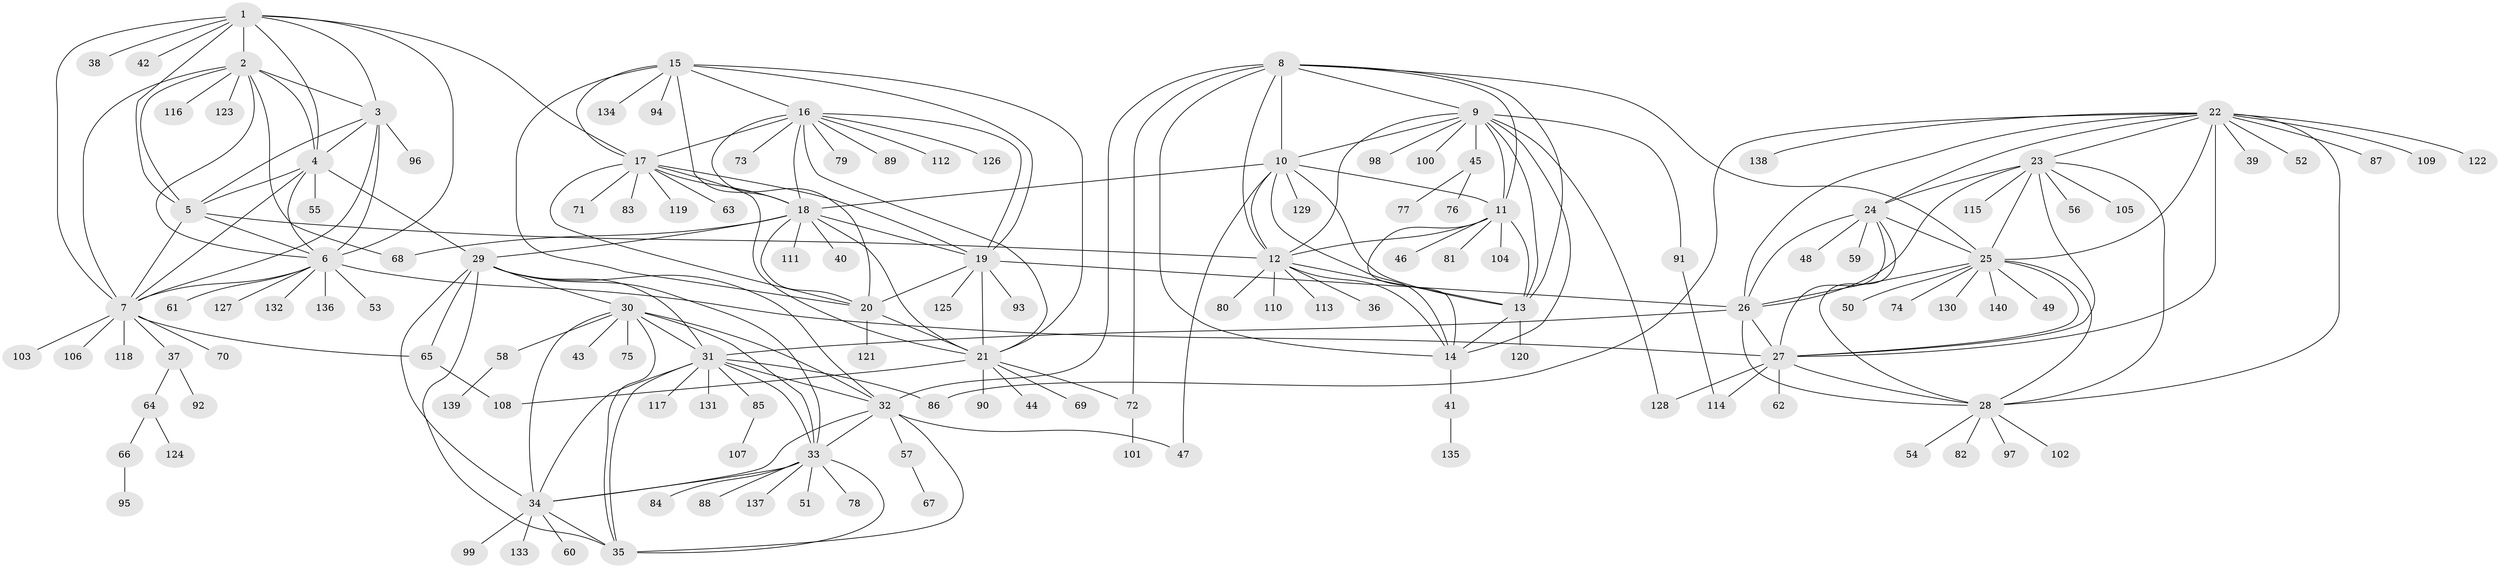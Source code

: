 // coarse degree distribution, {7: 0.04504504504504504, 14: 0.009009009009009009, 5: 0.018018018018018018, 6: 0.018018018018018018, 12: 0.018018018018018018, 19: 0.009009009009009009, 10: 0.02702702702702703, 8: 0.05405405405405406, 9: 0.04504504504504504, 11: 0.018018018018018018, 16: 0.009009009009009009, 1: 0.6396396396396397, 3: 0.018018018018018018, 2: 0.07207207207207207}
// Generated by graph-tools (version 1.1) at 2025/52/02/27/25 19:52:14]
// undirected, 140 vertices, 228 edges
graph export_dot {
graph [start="1"]
  node [color=gray90,style=filled];
  1;
  2;
  3;
  4;
  5;
  6;
  7;
  8;
  9;
  10;
  11;
  12;
  13;
  14;
  15;
  16;
  17;
  18;
  19;
  20;
  21;
  22;
  23;
  24;
  25;
  26;
  27;
  28;
  29;
  30;
  31;
  32;
  33;
  34;
  35;
  36;
  37;
  38;
  39;
  40;
  41;
  42;
  43;
  44;
  45;
  46;
  47;
  48;
  49;
  50;
  51;
  52;
  53;
  54;
  55;
  56;
  57;
  58;
  59;
  60;
  61;
  62;
  63;
  64;
  65;
  66;
  67;
  68;
  69;
  70;
  71;
  72;
  73;
  74;
  75;
  76;
  77;
  78;
  79;
  80;
  81;
  82;
  83;
  84;
  85;
  86;
  87;
  88;
  89;
  90;
  91;
  92;
  93;
  94;
  95;
  96;
  97;
  98;
  99;
  100;
  101;
  102;
  103;
  104;
  105;
  106;
  107;
  108;
  109;
  110;
  111;
  112;
  113;
  114;
  115;
  116;
  117;
  118;
  119;
  120;
  121;
  122;
  123;
  124;
  125;
  126;
  127;
  128;
  129;
  130;
  131;
  132;
  133;
  134;
  135;
  136;
  137;
  138;
  139;
  140;
  1 -- 2;
  1 -- 3;
  1 -- 4;
  1 -- 5;
  1 -- 6;
  1 -- 7;
  1 -- 17;
  1 -- 38;
  1 -- 42;
  2 -- 3;
  2 -- 4;
  2 -- 5;
  2 -- 6;
  2 -- 7;
  2 -- 68;
  2 -- 116;
  2 -- 123;
  3 -- 4;
  3 -- 5;
  3 -- 6;
  3 -- 7;
  3 -- 96;
  4 -- 5;
  4 -- 6;
  4 -- 7;
  4 -- 29;
  4 -- 55;
  5 -- 6;
  5 -- 7;
  5 -- 12;
  6 -- 7;
  6 -- 27;
  6 -- 53;
  6 -- 61;
  6 -- 127;
  6 -- 132;
  6 -- 136;
  7 -- 37;
  7 -- 65;
  7 -- 70;
  7 -- 103;
  7 -- 106;
  7 -- 118;
  8 -- 9;
  8 -- 10;
  8 -- 11;
  8 -- 12;
  8 -- 13;
  8 -- 14;
  8 -- 25;
  8 -- 32;
  8 -- 72;
  9 -- 10;
  9 -- 11;
  9 -- 12;
  9 -- 13;
  9 -- 14;
  9 -- 45;
  9 -- 91;
  9 -- 98;
  9 -- 100;
  9 -- 128;
  10 -- 11;
  10 -- 12;
  10 -- 13;
  10 -- 14;
  10 -- 18;
  10 -- 47;
  10 -- 129;
  11 -- 12;
  11 -- 13;
  11 -- 14;
  11 -- 46;
  11 -- 81;
  11 -- 104;
  12 -- 13;
  12 -- 14;
  12 -- 36;
  12 -- 80;
  12 -- 110;
  12 -- 113;
  13 -- 14;
  13 -- 120;
  14 -- 41;
  15 -- 16;
  15 -- 17;
  15 -- 18;
  15 -- 19;
  15 -- 20;
  15 -- 21;
  15 -- 94;
  15 -- 134;
  16 -- 17;
  16 -- 18;
  16 -- 19;
  16 -- 20;
  16 -- 21;
  16 -- 73;
  16 -- 79;
  16 -- 89;
  16 -- 112;
  16 -- 126;
  17 -- 18;
  17 -- 19;
  17 -- 20;
  17 -- 21;
  17 -- 63;
  17 -- 71;
  17 -- 83;
  17 -- 119;
  18 -- 19;
  18 -- 20;
  18 -- 21;
  18 -- 29;
  18 -- 40;
  18 -- 68;
  18 -- 111;
  19 -- 20;
  19 -- 21;
  19 -- 26;
  19 -- 93;
  19 -- 125;
  20 -- 21;
  20 -- 121;
  21 -- 44;
  21 -- 69;
  21 -- 72;
  21 -- 90;
  21 -- 108;
  22 -- 23;
  22 -- 24;
  22 -- 25;
  22 -- 26;
  22 -- 27;
  22 -- 28;
  22 -- 39;
  22 -- 52;
  22 -- 86;
  22 -- 87;
  22 -- 109;
  22 -- 122;
  22 -- 138;
  23 -- 24;
  23 -- 25;
  23 -- 26;
  23 -- 27;
  23 -- 28;
  23 -- 56;
  23 -- 105;
  23 -- 115;
  24 -- 25;
  24 -- 26;
  24 -- 27;
  24 -- 28;
  24 -- 48;
  24 -- 59;
  25 -- 26;
  25 -- 27;
  25 -- 28;
  25 -- 49;
  25 -- 50;
  25 -- 74;
  25 -- 130;
  25 -- 140;
  26 -- 27;
  26 -- 28;
  26 -- 31;
  27 -- 28;
  27 -- 62;
  27 -- 114;
  27 -- 128;
  28 -- 54;
  28 -- 82;
  28 -- 97;
  28 -- 102;
  29 -- 30;
  29 -- 31;
  29 -- 32;
  29 -- 33;
  29 -- 34;
  29 -- 35;
  29 -- 65;
  30 -- 31;
  30 -- 32;
  30 -- 33;
  30 -- 34;
  30 -- 35;
  30 -- 43;
  30 -- 58;
  30 -- 75;
  31 -- 32;
  31 -- 33;
  31 -- 34;
  31 -- 35;
  31 -- 85;
  31 -- 86;
  31 -- 117;
  31 -- 131;
  32 -- 33;
  32 -- 34;
  32 -- 35;
  32 -- 47;
  32 -- 57;
  33 -- 34;
  33 -- 35;
  33 -- 51;
  33 -- 78;
  33 -- 84;
  33 -- 88;
  33 -- 137;
  34 -- 35;
  34 -- 60;
  34 -- 99;
  34 -- 133;
  37 -- 64;
  37 -- 92;
  41 -- 135;
  45 -- 76;
  45 -- 77;
  57 -- 67;
  58 -- 139;
  64 -- 66;
  64 -- 124;
  65 -- 108;
  66 -- 95;
  72 -- 101;
  85 -- 107;
  91 -- 114;
}
